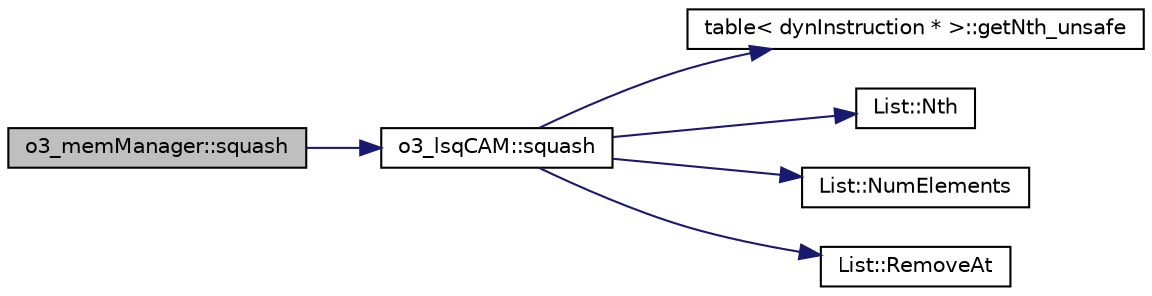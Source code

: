 digraph G
{
  edge [fontname="Helvetica",fontsize="10",labelfontname="Helvetica",labelfontsize="10"];
  node [fontname="Helvetica",fontsize="10",shape=record];
  rankdir=LR;
  Node1 [label="o3_memManager::squash",height=0.2,width=0.4,color="black", fillcolor="grey75", style="filled" fontcolor="black"];
  Node1 -> Node2 [color="midnightblue",fontsize="10",style="solid",fontname="Helvetica"];
  Node2 [label="o3_lsqCAM::squash",height=0.2,width=0.4,color="black", fillcolor="white", style="filled",URL="$classo3__lsqCAM.html#a95e286b95f3651e40d57206eb2a41308"];
  Node2 -> Node3 [color="midnightblue",fontsize="10",style="solid",fontname="Helvetica"];
  Node3 [label="table\< dynInstruction * \>::getNth_unsafe",height=0.2,width=0.4,color="black", fillcolor="white", style="filled",URL="$classtable.html#a20191b8e05f6882b38655c5fffb42389"];
  Node2 -> Node4 [color="midnightblue",fontsize="10",style="solid",fontname="Helvetica"];
  Node4 [label="List::Nth",height=0.2,width=0.4,color="black", fillcolor="white", style="filled",URL="$classList.html#a5eb964816de33c85e1d46658ddf8c6c4"];
  Node2 -> Node5 [color="midnightblue",fontsize="10",style="solid",fontname="Helvetica"];
  Node5 [label="List::NumElements",height=0.2,width=0.4,color="black", fillcolor="white", style="filled",URL="$classList.html#ac2e9d50f703b01bf643fa6ce50837c26"];
  Node2 -> Node6 [color="midnightblue",fontsize="10",style="solid",fontname="Helvetica"];
  Node6 [label="List::RemoveAt",height=0.2,width=0.4,color="black", fillcolor="white", style="filled",URL="$classList.html#af17f72d263f90d53ea8501b5b1853470"];
}
